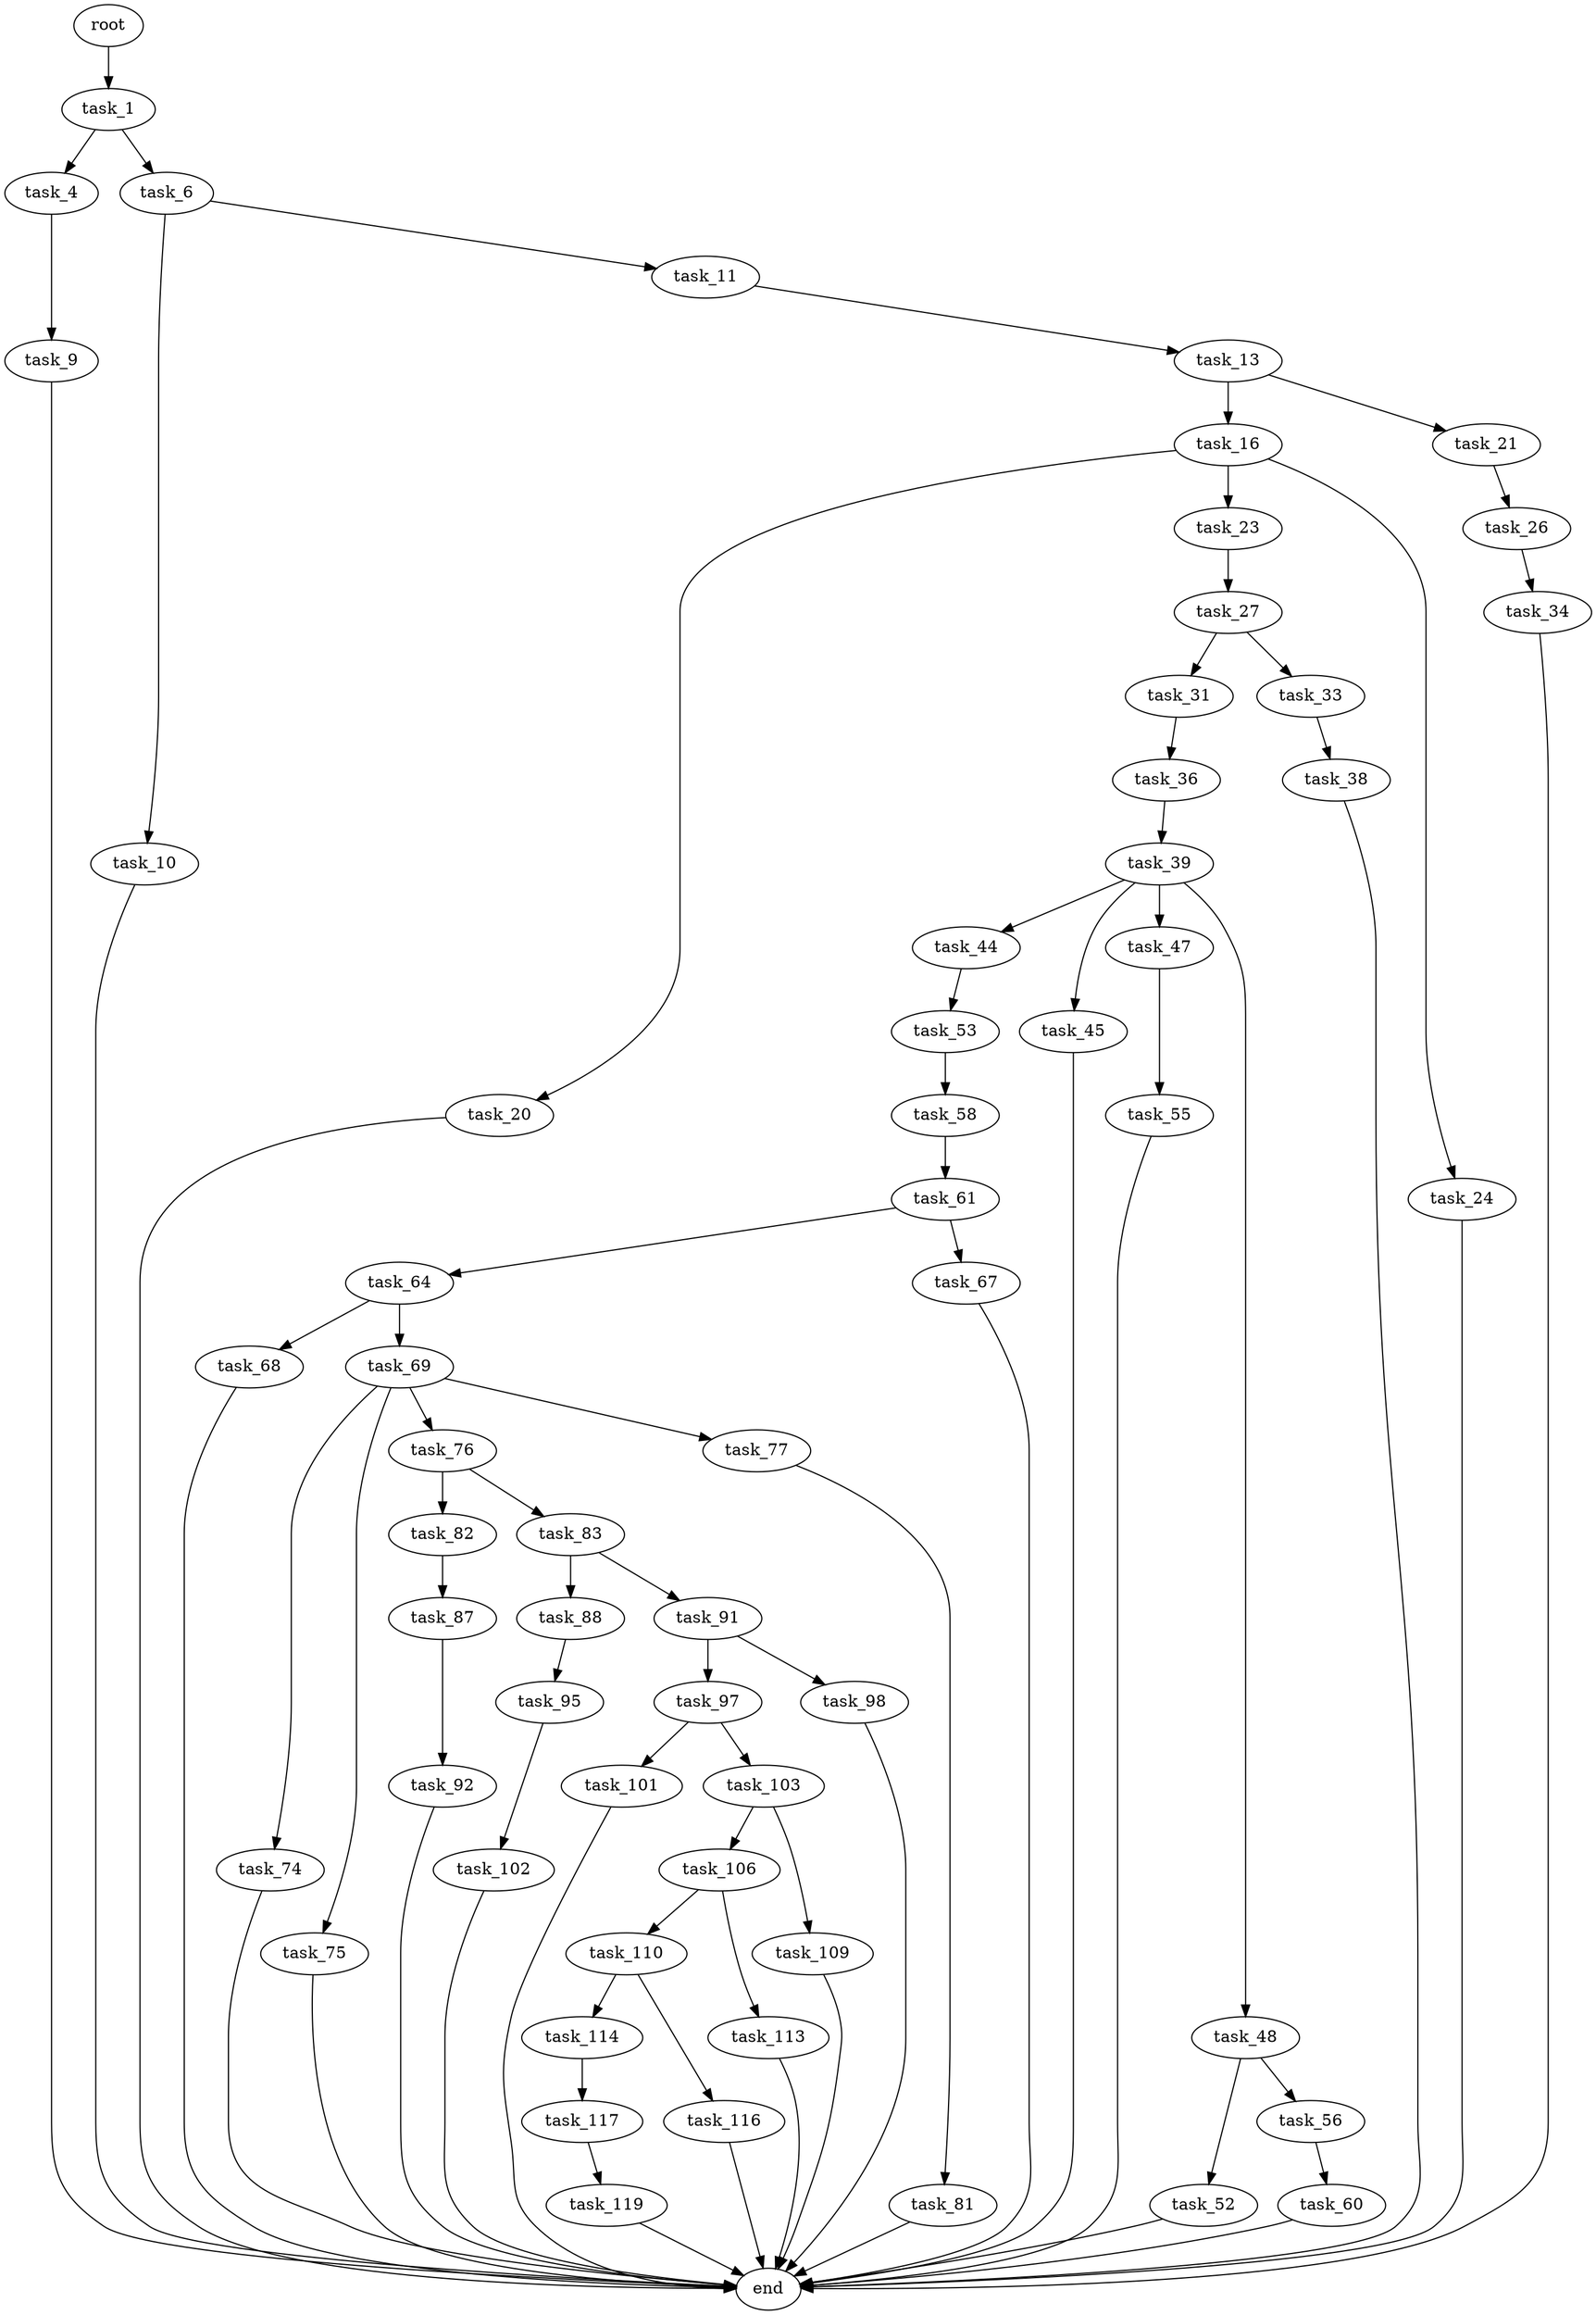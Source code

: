 digraph G {
  root [size="0.000000"];
  task_1 [size="19930126724.000000"];
  task_4 [size="2882982864.000000"];
  task_6 [size="782757789696.000000"];
  task_9 [size="2704467680.000000"];
  task_10 [size="18364127200.000000"];
  task_11 [size="28991029248.000000"];
  task_13 [size="782757789696.000000"];
  task_16 [size="6172473864.000000"];
  task_20 [size="8552217568.000000"];
  task_21 [size="439991820935.000000"];
  task_23 [size="782757789696.000000"];
  task_24 [size="134217728000.000000"];
  task_26 [size="231928233984.000000"];
  task_27 [size="68719476736.000000"];
  task_31 [size="203166891164.000000"];
  task_33 [size="134217728000.000000"];
  task_34 [size="1087934301601.000000"];
  task_36 [size="1512572027.000000"];
  task_38 [size="14031966931.000000"];
  task_39 [size="1677703658.000000"];
  task_44 [size="1073741824000.000000"];
  task_45 [size="61076042001.000000"];
  task_47 [size="88934335198.000000"];
  task_48 [size="236251371303.000000"];
  task_52 [size="11675794700.000000"];
  task_53 [size="263551446003.000000"];
  task_55 [size="1273966144498.000000"];
  task_56 [size="68719476736.000000"];
  task_58 [size="34251008343.000000"];
  task_60 [size="8667279149.000000"];
  task_61 [size="527540465249.000000"];
  task_64 [size="29616555580.000000"];
  task_67 [size="549755813888.000000"];
  task_68 [size="549755813888.000000"];
  task_69 [size="33787223628.000000"];
  task_74 [size="10915887459.000000"];
  task_75 [size="549755813888.000000"];
  task_76 [size="1102819439.000000"];
  task_77 [size="28991029248.000000"];
  task_81 [size="575714085566.000000"];
  task_82 [size="18934501963.000000"];
  task_83 [size="1044527947932.000000"];
  task_87 [size="621561517.000000"];
  task_88 [size="11650210953.000000"];
  task_91 [size="652837316839.000000"];
  task_92 [size="549755813888.000000"];
  task_95 [size="28193938844.000000"];
  task_97 [size="6157161840.000000"];
  task_98 [size="427116387149.000000"];
  task_101 [size="368293445632.000000"];
  task_102 [size="462737170420.000000"];
  task_103 [size="3280548245.000000"];
  task_106 [size="8589934592.000000"];
  task_109 [size="84042820556.000000"];
  task_110 [size="20727920414.000000"];
  task_113 [size="835124870702.000000"];
  task_114 [size="8574309391.000000"];
  task_116 [size="169111759195.000000"];
  task_117 [size="136152812035.000000"];
  task_119 [size="304068840442.000000"];
  end [size="0.000000"];

  root -> task_1 [size="1.000000"];
  task_1 -> task_4 [size="679477248.000000"];
  task_1 -> task_6 [size="679477248.000000"];
  task_4 -> task_9 [size="209715200.000000"];
  task_6 -> task_10 [size="679477248.000000"];
  task_6 -> task_11 [size="679477248.000000"];
  task_9 -> end [size="1.000000"];
  task_10 -> end [size="1.000000"];
  task_11 -> task_13 [size="75497472.000000"];
  task_13 -> task_16 [size="679477248.000000"];
  task_13 -> task_21 [size="679477248.000000"];
  task_16 -> task_20 [size="536870912.000000"];
  task_16 -> task_23 [size="536870912.000000"];
  task_16 -> task_24 [size="536870912.000000"];
  task_20 -> end [size="1.000000"];
  task_21 -> task_26 [size="536870912.000000"];
  task_23 -> task_27 [size="679477248.000000"];
  task_24 -> end [size="1.000000"];
  task_26 -> task_34 [size="301989888.000000"];
  task_27 -> task_31 [size="134217728.000000"];
  task_27 -> task_33 [size="134217728.000000"];
  task_31 -> task_36 [size="411041792.000000"];
  task_33 -> task_38 [size="209715200.000000"];
  task_34 -> end [size="1.000000"];
  task_36 -> task_39 [size="75497472.000000"];
  task_38 -> end [size="1.000000"];
  task_39 -> task_44 [size="75497472.000000"];
  task_39 -> task_45 [size="75497472.000000"];
  task_39 -> task_47 [size="75497472.000000"];
  task_39 -> task_48 [size="75497472.000000"];
  task_44 -> task_53 [size="838860800.000000"];
  task_45 -> end [size="1.000000"];
  task_47 -> task_55 [size="75497472.000000"];
  task_48 -> task_52 [size="679477248.000000"];
  task_48 -> task_56 [size="679477248.000000"];
  task_52 -> end [size="1.000000"];
  task_53 -> task_58 [size="536870912.000000"];
  task_55 -> end [size="1.000000"];
  task_56 -> task_60 [size="134217728.000000"];
  task_58 -> task_61 [size="75497472.000000"];
  task_60 -> end [size="1.000000"];
  task_61 -> task_64 [size="838860800.000000"];
  task_61 -> task_67 [size="838860800.000000"];
  task_64 -> task_68 [size="33554432.000000"];
  task_64 -> task_69 [size="33554432.000000"];
  task_67 -> end [size="1.000000"];
  task_68 -> end [size="1.000000"];
  task_69 -> task_74 [size="838860800.000000"];
  task_69 -> task_75 [size="838860800.000000"];
  task_69 -> task_76 [size="838860800.000000"];
  task_69 -> task_77 [size="838860800.000000"];
  task_74 -> end [size="1.000000"];
  task_75 -> end [size="1.000000"];
  task_76 -> task_82 [size="75497472.000000"];
  task_76 -> task_83 [size="75497472.000000"];
  task_77 -> task_81 [size="75497472.000000"];
  task_81 -> end [size="1.000000"];
  task_82 -> task_87 [size="411041792.000000"];
  task_83 -> task_88 [size="679477248.000000"];
  task_83 -> task_91 [size="679477248.000000"];
  task_87 -> task_92 [size="33554432.000000"];
  task_88 -> task_95 [size="679477248.000000"];
  task_91 -> task_97 [size="679477248.000000"];
  task_91 -> task_98 [size="679477248.000000"];
  task_92 -> end [size="1.000000"];
  task_95 -> task_102 [size="536870912.000000"];
  task_97 -> task_101 [size="301989888.000000"];
  task_97 -> task_103 [size="301989888.000000"];
  task_98 -> end [size="1.000000"];
  task_101 -> end [size="1.000000"];
  task_102 -> end [size="1.000000"];
  task_103 -> task_106 [size="209715200.000000"];
  task_103 -> task_109 [size="209715200.000000"];
  task_106 -> task_110 [size="33554432.000000"];
  task_106 -> task_113 [size="33554432.000000"];
  task_109 -> end [size="1.000000"];
  task_110 -> task_114 [size="411041792.000000"];
  task_110 -> task_116 [size="411041792.000000"];
  task_113 -> end [size="1.000000"];
  task_114 -> task_117 [size="134217728.000000"];
  task_116 -> end [size="1.000000"];
  task_117 -> task_119 [size="209715200.000000"];
  task_119 -> end [size="1.000000"];
}
